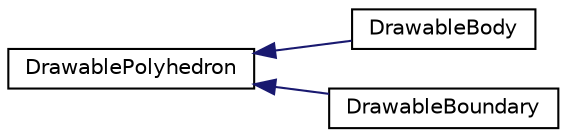 digraph "Graphical Class Hierarchy"
{
 // LATEX_PDF_SIZE
  edge [fontname="Helvetica",fontsize="10",labelfontname="Helvetica",labelfontsize="10"];
  node [fontname="Helvetica",fontsize="10",shape=record];
  rankdir="LR";
  Node0 [label="DrawablePolyhedron",height=0.2,width=0.4,color="black", fillcolor="white", style="filled",URL="$classDrawablePolyhedron.html",tooltip="A visualization of a polyhedron."];
  Node0 -> Node1 [dir="back",color="midnightblue",fontsize="10",style="solid",fontname="Helvetica"];
  Node1 [label="DrawableBody",height=0.2,width=0.4,color="black", fillcolor="white", style="filled",URL="$classDrawableBody.html",tooltip="Drawable representation of a pmpl Body."];
  Node0 -> Node2 [dir="back",color="midnightblue",fontsize="10",style="solid",fontname="Helvetica"];
  Node2 [label="DrawableBoundary",height=0.2,width=0.4,color="black", fillcolor="white", style="filled",URL="$classDrawableBoundary.html",tooltip=" "];
}
